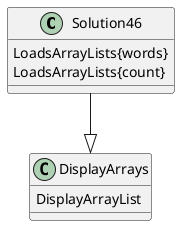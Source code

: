 @startuml
'https://plantuml.com/class-diagram

class Solution46{
LoadsArrayLists{words}
LoadsArrayLists{count}
}

class DisplayArrays{
    DisplayArrayList

}

Solution46 --|> DisplayArrays
@enduml